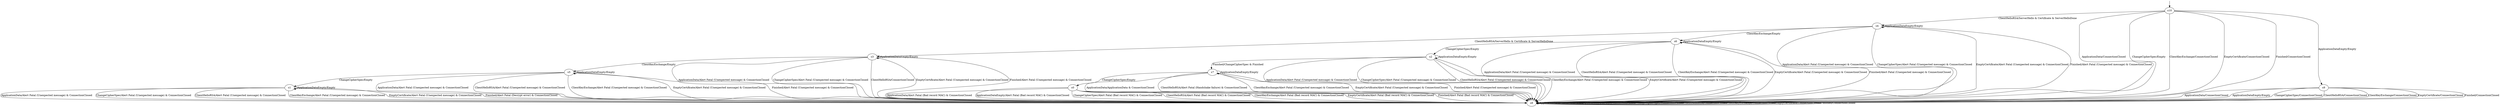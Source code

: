 digraph {
s10 [label="s10"]
s0 [label="s0"]
s1 [label="s1"]
s2 [label="s2"]
s3 [label="s3"]
s4 [label="s4"]
s5 [label="s5"]
s6 [label="s6"]
s7 [label="s7"]
s8 [label="s8"]
s9 [label="s9"]
s10 -> s8 [label="ApplicationData/ConnectionClosed"];
s10 -> s9 [label="ApplicationDataEmpty/Empty"];
s10 -> s8 [label="ChangeCipherSpec/Empty"];
s10 -> s4 [label="ClientHelloRSA/ServerHello & Certificate & ServerHelloDone"];
s10 -> s8 [label="ClientKeyExchange/ConnectionClosed"];
s10 -> s8 [label="EmptyCertificate/ConnectionClosed"];
s10 -> s8 [label="Finished/ConnectionClosed"];
s0 -> s8 [label="ApplicationData/Alert Fatal (Bad record MAC) & ConnectionClosed"];
s0 -> s8 [label="ApplicationDataEmpty/Alert Fatal (Bad record MAC) & ConnectionClosed"];
s0 -> s8 [label="ChangeCipherSpec/Alert Fatal (Bad record MAC) & ConnectionClosed"];
s0 -> s8 [label="ClientHelloRSA/Alert Fatal (Bad record MAC) & ConnectionClosed"];
s0 -> s8 [label="ClientKeyExchange/Alert Fatal (Bad record MAC) & ConnectionClosed"];
s0 -> s8 [label="EmptyCertificate/Alert Fatal (Bad record MAC) & ConnectionClosed"];
s0 -> s8 [label="Finished/Alert Fatal (Bad record MAC) & ConnectionClosed"];
s1 -> s8 [label="ApplicationData/Alert Fatal (Unexpected message) & ConnectionClosed"];
s1 -> s1 [label="ApplicationDataEmpty/Empty"];
s1 -> s8 [label="ChangeCipherSpec/Alert Fatal (Unexpected message) & ConnectionClosed"];
s1 -> s8 [label="ClientHelloRSA/Alert Fatal (Unexpected message) & ConnectionClosed"];
s1 -> s8 [label="ClientKeyExchange/Alert Fatal (Unexpected message) & ConnectionClosed"];
s1 -> s8 [label="EmptyCertificate/Alert Fatal (Unexpected message) & ConnectionClosed"];
s1 -> s8 [label="Finished/Alert Fatal (Decrypt error) & ConnectionClosed"];
s2 -> s8 [label="ApplicationData/Alert Fatal (Unexpected message) & ConnectionClosed"];
s2 -> s2 [label="ApplicationDataEmpty/Empty"];
s2 -> s8 [label="ChangeCipherSpec/Alert Fatal (Unexpected message) & ConnectionClosed"];
s2 -> s8 [label="ClientHelloRSA/Alert Fatal (Unexpected message) & ConnectionClosed"];
s2 -> s8 [label="ClientKeyExchange/Alert Fatal (Unexpected message) & ConnectionClosed"];
s2 -> s8 [label="EmptyCertificate/Alert Fatal (Unexpected message) & ConnectionClosed"];
s2 -> s7 [label="Finished/ChangeCipherSpec & Finished"];
s3 -> s8 [label="ApplicationData/Alert Fatal (Unexpected message) & ConnectionClosed"];
s3 -> s3 [label="ApplicationDataEmpty/Empty"];
s3 -> s8 [label="ChangeCipherSpec/Alert Fatal (Unexpected message) & ConnectionClosed"];
s3 -> s8 [label="ClientHelloRSA/ConnectionClosed"];
s3 -> s5 [label="ClientKeyExchange/Empty"];
s3 -> s8 [label="EmptyCertificate/Alert Fatal (Unexpected message) & ConnectionClosed"];
s3 -> s8 [label="Finished/Alert Fatal (Unexpected message) & ConnectionClosed"];
s4 -> s8 [label="ApplicationData/Alert Fatal (Unexpected message) & ConnectionClosed"];
s4 -> s4 [label="ApplicationDataEmpty/Empty"];
s4 -> s8 [label="ChangeCipherSpec/Alert Fatal (Unexpected message) & ConnectionClosed"];
s4 -> s3 [label="ClientHelloRSA/ServerHello & Certificate & ServerHelloDone"];
s4 -> s6 [label="ClientKeyExchange/Empty"];
s4 -> s8 [label="EmptyCertificate/Alert Fatal (Unexpected message) & ConnectionClosed"];
s4 -> s8 [label="Finished/Alert Fatal (Unexpected message) & ConnectionClosed"];
s5 -> s8 [label="ApplicationData/Alert Fatal (Unexpected message) & ConnectionClosed"];
s5 -> s5 [label="ApplicationDataEmpty/Empty"];
s5 -> s1 [label="ChangeCipherSpec/Empty"];
s5 -> s8 [label="ClientHelloRSA/Alert Fatal (Unexpected message) & ConnectionClosed"];
s5 -> s8 [label="ClientKeyExchange/Alert Fatal (Unexpected message) & ConnectionClosed"];
s5 -> s8 [label="EmptyCertificate/Alert Fatal (Unexpected message) & ConnectionClosed"];
s5 -> s8 [label="Finished/Alert Fatal (Unexpected message) & ConnectionClosed"];
s6 -> s8 [label="ApplicationData/Alert Fatal (Unexpected message) & ConnectionClosed"];
s6 -> s6 [label="ApplicationDataEmpty/Empty"];
s6 -> s2 [label="ChangeCipherSpec/Empty"];
s6 -> s8 [label="ClientHelloRSA/Alert Fatal (Unexpected message) & ConnectionClosed"];
s6 -> s8 [label="ClientKeyExchange/Alert Fatal (Unexpected message) & ConnectionClosed"];
s6 -> s8 [label="EmptyCertificate/Alert Fatal (Unexpected message) & ConnectionClosed"];
s6 -> s8 [label="Finished/Alert Fatal (Unexpected message) & ConnectionClosed"];
s7 -> s8 [label="ApplicationData/ApplicationData & ConnectionClosed"];
s7 -> s7 [label="ApplicationDataEmpty/Empty"];
s7 -> s0 [label="ChangeCipherSpec/Empty"];
s7 -> s8 [label="ClientHelloRSA/Alert Fatal (Handshake failure) & ConnectionClosed"];
s7 -> s8 [label="ClientKeyExchange/Alert Fatal (Unexpected message) & ConnectionClosed"];
s7 -> s8 [label="EmptyCertificate/Alert Fatal (Unexpected message) & ConnectionClosed"];
s7 -> s8 [label="Finished/Alert Fatal (Unexpected message) & ConnectionClosed"];
s8 -> s8 [label="ApplicationData/ConnectionClosed"];
s8 -> s8 [label="ApplicationDataEmpty/ConnectionClosed"];
s8 -> s8 [label="ChangeCipherSpec/ConnectionClosed"];
s8 -> s8 [label="ClientHelloRSA/ConnectionClosed"];
s8 -> s8 [label="ClientKeyExchange/ConnectionClosed"];
s8 -> s8 [label="EmptyCertificate/ConnectionClosed"];
s8 -> s8 [label="Finished/ConnectionClosed"];
s9 -> s8 [label="ApplicationData/ConnectionClosed"];
s9 -> s8 [label="ApplicationDataEmpty/Empty"];
s9 -> s8 [label="ChangeCipherSpec/ConnectionClosed"];
s9 -> s8 [label="ClientHelloRSA/ConnectionClosed"];
s9 -> s8 [label="ClientKeyExchange/ConnectionClosed"];
s9 -> s8 [label="EmptyCertificate/ConnectionClosed"];
s9 -> s8 [label="Finished/ConnectionClosed"];

__start0 [label="" shape="none" width="0" height="0"];
__start0 -> s10;
}
